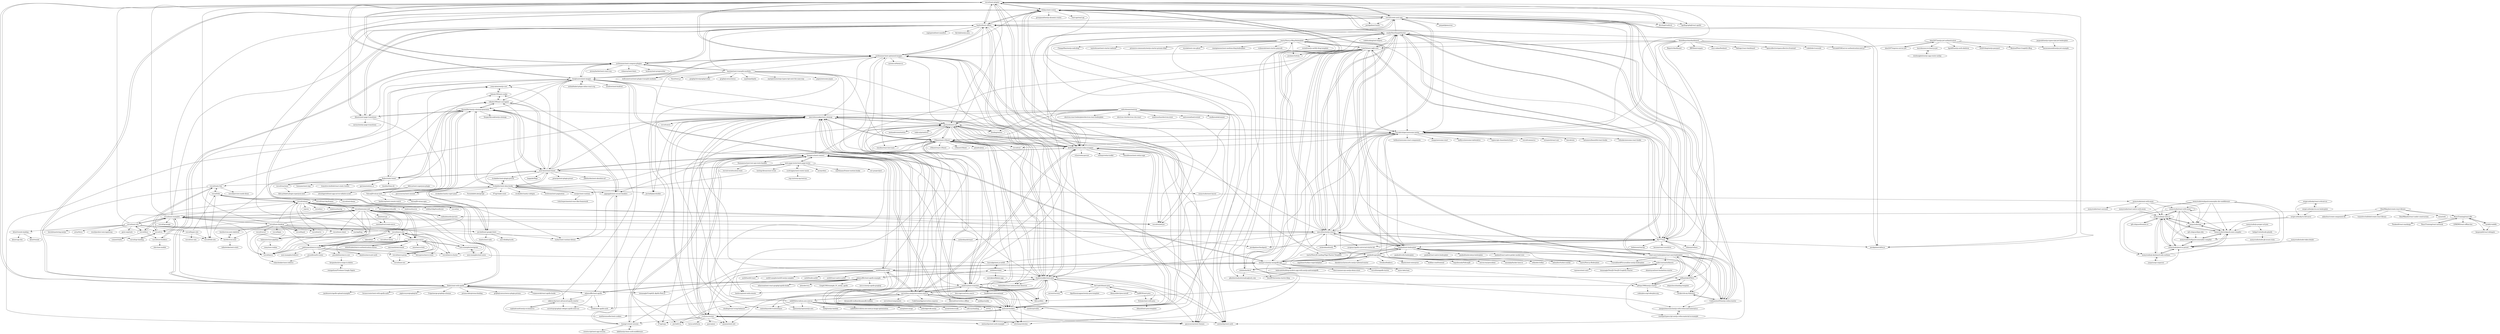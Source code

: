 digraph G {
"vercel/next-plugins" -> "fridays/next-routes"
"vercel/next-plugins" -> "vercel/create-next-app"
"vercel/next-plugins" -> "vercel/styled-jsx" ["e"=1]
"vercel/next-plugins" -> "hanford/next-offline"
"vercel/next-plugins" -> "cyrilwanner/next-compose-plugins"
"vercel/next-plugins" -> "twopluszero/next-images"
"vercel/next-plugins" -> "cyrilwanner/next-optimized-images"
"vercel/next-plugins" -> "garmeeh/next-seo"
"vercel/next-plugins" -> "iaincollins/nextjs-starter"
"vercel/next-plugins" -> "developit/unfetch" ["e"=1]
"vercel/next-plugins" -> "kirill-konshin/next-redux-wrapper"
"vercel/next-plugins" -> "lfades/next-with-apollo"
"vercel/next-plugins" -> "unicodeveloper/awesome-nextjs"
"vercel/next-plugins" -> "jaredpalmer/after.js" ["e"=1]
"vercel/next-plugins" -> "apollographql/react-apollo" ["e"=1]
"adamsoffer/next-apollo" -> "lfades/next-with-apollo"
"adamsoffer/next-apollo" -> "adamsoffer/next-apollo-example"
"adamsoffer/next-apollo" -> "ooade/next-apollo-auth"
"adamsoffer/next-apollo" -> "nikitowsky/next-advanced-apollo-starter"
"adamsoffer/next-apollo" -> "correttojs/graphql-codegen-apollo-next-ssr"
"saltyshiomix/nextron" -> "electron-react-boilerplate/electron-react-boilerplate" ["e"=1]
"saltyshiomix/nextron" -> "shadowwalker/next-pwa"
"saltyshiomix/nextron" -> "leo/electron-next"
"saltyshiomix/nextron" -> "i18next/next-i18next"
"saltyshiomix/nextron" -> "electron-vite/electron-vite-react" ["e"=1]
"saltyshiomix/nextron" -> "pacocoursey/next-themes" ["e"=1]
"saltyshiomix/nextron" -> "shuding/nextra" ["e"=1]
"saltyshiomix/nextron" -> "nandorojo/solito" ["e"=1]
"saltyshiomix/nextron" -> "nextauthjs/next-auth" ["e"=1]
"saltyshiomix/nextron" -> "sindresorhus/electron-store" ["e"=1]
"saltyshiomix/nextron" -> "unicodeveloper/awesome-nextjs"
"saltyshiomix/nextron" -> "nativewind/nativewind" ["e"=1]
"saltyshiomix/nextron" -> "garmeeh/next-seo"
"saltyshiomix/nextron" -> "iamvishnusankar/next-sitemap"
"saltyshiomix/nextron" -> "emilkowalski/sonner" ["e"=1]
"i18next/next-i18next" -> "aralroca/next-translate"
"i18next/next-i18next" -> "i18next/react-i18next" ["e"=1]
"i18next/next-i18next" -> "garmeeh/next-seo"
"i18next/next-i18next" -> "amannn/next-intl" ["e"=1]
"i18next/next-i18next" -> "iamvishnusankar/next-sitemap"
"i18next/next-i18next" -> "nextauthjs/next-auth" ["e"=1]
"i18next/next-i18next" -> "shadowwalker/next-pwa"
"i18next/next-i18next" -> "pacocoursey/next-themes" ["e"=1]
"i18next/next-i18next" -> "vercel/swr" ["e"=1]
"i18next/next-i18next" -> "i18next/i18next" ["e"=1]
"i18next/next-i18next" -> "kirill-konshin/next-redux-wrapper"
"i18next/next-i18next" -> "unicodeveloper/awesome-nextjs"
"i18next/next-i18next" -> "timolins/react-hot-toast" ["e"=1]
"i18next/next-i18next" -> "47ng/nuqs" ["e"=1]
"i18next/next-i18next" -> "pmndrs/jotai" ["e"=1]
"vercel/now-examples" -> "vercel/now-builders"
"vercel/now-examples" -> "vercel/awesome-zeit"
"vercel/now-examples" -> "vercel/docs"
"vercel/now-examples" -> "vercel/next-plugins"
"vercel/now-examples" -> "vercel/vrs"
"vercel/now-examples" -> "vercel/micro" ["e"=1]
"vercel/now-examples" -> "vercel/next-site"
"vercel/now-examples" -> "hanford/next-offline"
"vercel/now-examples" -> "vercel/release"
"vercel/now-examples" -> "vercel/og-image" ["e"=1]
"vercel/now-examples" -> "iaincollins/nextjs-starter"
"vercel/now-examples" -> "amio/awesome-micro"
"vercel/now-examples" -> "fridays/next-routes"
"vercel/now-examples" -> "vercel/styled-jsx" ["e"=1]
"vercel/now-examples" -> "vercel/now-desktop"
"shadowwalker/next-pwa" -> "garmeeh/next-seo"
"shadowwalker/next-pwa" -> "hanford/next-offline"
"shadowwalker/next-pwa" -> "iamvishnusankar/next-sitemap"
"shadowwalker/next-pwa" -> "i18next/next-i18next"
"shadowwalker/next-pwa" -> "DuCanhGH/next-pwa"
"shadowwalker/next-pwa" -> "pacocoursey/next-themes" ["e"=1]
"shadowwalker/next-pwa" -> "maticzav/nookies"
"shadowwalker/next-pwa" -> "serwist/serwist" ["e"=1]
"shadowwalker/next-pwa" -> "aralroca/next-translate"
"shadowwalker/next-pwa" -> "nextauthjs/next-auth" ["e"=1]
"shadowwalker/next-pwa" -> "serverless-nextjs/serverless-next.js"
"shadowwalker/next-pwa" -> "thebuilder/react-intersection-observer" ["e"=1]
"shadowwalker/next-pwa" -> "contentlayerdev/contentlayer" ["e"=1]
"shadowwalker/next-pwa" -> "blitz-js/blitz" ["e"=1]
"shadowwalker/next-pwa" -> "joe-bell/cva" ["e"=1]
"garmeeh/next-seo" -> "iamvishnusankar/next-sitemap"
"garmeeh/next-seo" -> "pacocoursey/next-themes" ["e"=1]
"garmeeh/next-seo" -> "i18next/next-i18next"
"garmeeh/next-seo" -> "unicodeveloper/awesome-nextjs"
"garmeeh/next-seo" -> "shadowwalker/next-pwa"
"garmeeh/next-seo" -> "nextauthjs/next-auth" ["e"=1]
"garmeeh/next-seo" -> "shuding/nextra" ["e"=1]
"garmeeh/next-seo" -> "maticzav/nookies"
"garmeeh/next-seo" -> "stitchesjs/stitches" ["e"=1]
"garmeeh/next-seo" -> "vercel/swr" ["e"=1]
"garmeeh/next-seo" -> "timolins/react-hot-toast" ["e"=1]
"garmeeh/next-seo" -> "blitz-js/blitz" ["e"=1]
"garmeeh/next-seo" -> "motiondivision/motion" ["e"=1]
"garmeeh/next-seo" -> "radix-ui/primitives" ["e"=1]
"garmeeh/next-seo" -> "thebuilder/react-intersection-observer" ["e"=1]
"serverless-nextjs/serverless-next.js" -> "milliHQ/terraform-aws-next-js"
"serverless-nextjs/serverless-next.js" -> "opennextjs/opennextjs-aws" ["e"=1]
"serverless-nextjs/serverless-next.js" -> "garmeeh/next-seo"
"serverless-nextjs/serverless-next.js" -> "blitz-js/blitz" ["e"=1]
"serverless-nextjs/serverless-next.js" -> "serverless/components" ["e"=1]
"serverless-nextjs/serverless-next.js" -> "iamvishnusankar/next-sitemap"
"serverless-nextjs/serverless-next.js" -> "CodeGenieApp/serverless-express" ["e"=1]
"serverless-nextjs/serverless-next.js" -> "dherault/serverless-offline" ["e"=1]
"serverless-nextjs/serverless-next.js" -> "shadowwalker/next-pwa"
"serverless-nextjs/serverless-next.js" -> "i18next/next-i18next"
"serverless-nextjs/serverless-next.js" -> "kirill-konshin/next-redux-wrapper"
"serverless-nextjs/serverless-next.js" -> "aralroca/next-translate"
"serverless-nextjs/serverless-next.js" -> "auth0/nextjs-auth0"
"serverless-nextjs/serverless-next.js" -> "middyjs/middy" ["e"=1]
"serverless-nextjs/serverless-next.js" -> "dynamodb-toolbox/dynamodb-toolbox" ["e"=1]
"IlusionDev/nextjs-sitemap-generator" -> "joe-bell/next-google-fonts"
"IlusionDev/nextjs-sitemap-generator" -> "tusbar/next-runtime-dotenv"
"IlusionDev/nextjs-sitemap-generator" -> "tokuda109/next-useragent"
"IlusionDev/nextjs-sitemap-generator" -> "jagaapple/next-secure-headers"
"IlusionDev/nextjs-sitemap-generator" -> "next-boost/next-boost"
"IlusionDev/nextjs-sitemap-generator" -> "pacocoursey/next-unused"
"IlusionDev/nextjs-sitemap-generator" -> "iamvishnusankar/next-sitemap"
"IlusionDev/nextjs-sitemap-generator" -> "lfades/static-tweet"
"IlusionDev/nextjs-sitemap-generator" -> "blitz-js/babel-plugin-superjson-next"
"IlusionDev/nextjs-sitemap-generator" -> "SergeyMyssak/nextjs-sitemap"
"IlusionDev/nextjs-sitemap-generator" -> "illinois/next-page-transitions"
"IlusionDev/nextjs-sitemap-generator" -> "ricokahler/next-data-hooks"
"maticzav/nookies" -> "garmeeh/next-seo"
"maticzav/nookies" -> "shadowwalker/next-pwa"
"maticzav/nookies" -> "iamvishnusankar/next-sitemap"
"maticzav/nookies" -> "kirill-konshin/next-redux-wrapper"
"maticzav/nookies" -> "i18next/next-i18next"
"maticzav/nookies" -> "hoangvvo/next-connect"
"maticzav/nookies" -> "aralroca/next-translate"
"maticzav/nookies" -> "vvo/iron-session"
"maticzav/nookies" -> "stitchesjs/stitches" ["e"=1]
"maticzav/nookies" -> "matthewmueller/next-cookies"
"maticzav/nookies" -> "fridays/next-routes"
"maticzav/nookies" -> "cyrilwanner/next-optimized-images"
"maticzav/nookies" -> "serverless-nextjs/serverless-next.js"
"maticzav/nookies" -> "twopluszero/next-images"
"maticzav/nookies" -> "pacocoursey/next-themes" ["e"=1]
"twopluszero/next-images" -> "cyrilwanner/next-optimized-images"
"twopluszero/next-images" -> "cyrilwanner/next-compose-plugins"
"twopluszero/next-images" -> "vercel/next-plugins"
"twopluszero/next-images" -> "next-boost/next-boost"
"twopluszero/next-images" -> "airbnb/babel-plugin-inline-react-svg"
"twopluszero/next-images" -> "maticzav/nookies"
"twopluszero/next-images" -> "nexdrew/next-build-id"
"twopluszero/next-images" -> "lfades/static-tweet"
"twopluszero/next-images" -> "garmeeh/next-seo"
"twopluszero/next-images" -> "IlusionDev/nextjs-sitemap-generator"
"twopluszero/next-images" -> "tokuda109/next-useragent"
"twopluszero/next-images" -> "iamvishnusankar/next-sitemap"
"twopluszero/next-images" -> "yonycalsin/nextjs-cors"
"twopluszero/next-images" -> "adamsoffer/next-apollo"
"twopluszero/next-images" -> "lfades/next-with-apollo"
"DimiMikadze/create-react-library" -> "transitive-bullshit/create-react-library" ["e"=1]
"DimiMikadze/create-react-library" -> "DimiMikadze/react-under-construction"
"DimiMikadze/create-react-library" -> "insin/nwb" ["e"=1]
"DimiMikadze/create-react-library" -> "ReactTraining/react-idle"
"DimiMikadze/create-react-library" -> "aakashns/create-component-lib"
"DimiMikadze/create-react-library" -> "vadimdemedes/pronto"
"hanford/next-offline" -> "shadowwalker/next-pwa"
"hanford/next-offline" -> "fridays/next-routes"
"hanford/next-offline" -> "vercel/next-plugins"
"hanford/next-offline" -> "ooade/NextSimpleStarter"
"hanford/next-offline" -> "ragingwind/next-manifest"
"hanford/next-offline" -> "cyrilwanner/next-optimized-images"
"hanford/next-offline" -> "cyrilwanner/next-compose-plugins"
"hanford/next-offline" -> "illinois/next-page-transitions"
"hanford/next-offline" -> "vercel/create-next-app"
"hanford/next-offline" -> "lfades/next-with-apollo"
"hanford/next-offline" -> "Aerolab/nextjs-pwa"
"hanford/next-offline" -> "garmeeh/next-seo"
"hanford/next-offline" -> "kirill-konshin/next-redux-wrapper"
"hanford/next-offline" -> "maticzav/nookies"
"hanford/next-offline" -> "jaredpalmer/after.js" ["e"=1]
"react-next-boilerplate/react-next-boilerplate" -> "pankod/next-boilerplate"
"react-next-boilerplate/react-next-boilerplate" -> "joaopaulomoraes/nextjs-with-redux-and-material-ui"
"react-next-boilerplate/react-next-boilerplate" -> "CodementorIO/nextjs-redux-starter"
"react-next-boilerplate/react-next-boilerplate" -> "CrystallizeAPI/crystallize-nextjs-boilerplate" ["e"=1]
"react-next-boilerplate/react-next-boilerplate" -> "kvokov/oh-my-fullstack"
"react-next-boilerplate/react-next-boilerplate" -> "ooade/NextSimpleStarter"
"react-next-boilerplate/react-next-boilerplate" -> "UnlyEd/next-right-now"
"react-next-boilerplate/react-next-boilerplate" -> "treetips/typescript-nextjs-redux-material-ui-example"
"react-next-boilerplate/react-next-boilerplate" -> "pbteja1998/nextjs-starter"
"react-next-boilerplate/react-next-boilerplate" -> "tudorconstantin/knests"
"cyrilwanner/next-optimized-images" -> "cyrilwanner/next-compose-plugins"
"cyrilwanner/next-optimized-images" -> "twopluszero/next-images"
"cyrilwanner/next-optimized-images" -> "garmeeh/next-seo"
"cyrilwanner/next-optimized-images" -> "vercel/next-plugins"
"cyrilwanner/next-optimized-images" -> "hanford/next-offline"
"cyrilwanner/next-optimized-images" -> "joe-bell/plaiceholder" ["e"=1]
"cyrilwanner/next-optimized-images" -> "i18next/next-i18next"
"cyrilwanner/next-optimized-images" -> "thebuilder/react-intersection-observer" ["e"=1]
"cyrilwanner/next-optimized-images" -> "kirill-konshin/next-redux-wrapper"
"cyrilwanner/next-optimized-images" -> "iamvishnusankar/next-sitemap"
"cyrilwanner/next-optimized-images" -> "fridays/next-routes"
"cyrilwanner/next-optimized-images" -> "serverless-nextjs/serverless-next.js"
"cyrilwanner/next-optimized-images" -> "maticzav/nookies"
"cyrilwanner/next-optimized-images" -> "system-ui/theme-ui" ["e"=1]
"cyrilwanner/next-optimized-images" -> "shadowwalker/next-pwa"
"pankod/next-boilerplate" -> "pankod/superplate"
"pankod/next-boilerplate" -> "UnlyEd/next-right-now"
"pankod/next-boilerplate" -> "react-next-boilerplate/react-next-boilerplate"
"pankod/next-boilerplate" -> "Sly777/ran"
"pankod/next-boilerplate" -> "ooade/NextSimpleStarter"
"pankod/next-boilerplate" -> "unicodeveloper/awesome-nextjs"
"pankod/next-boilerplate" -> "CodementorIO/nextjs-redux-starter"
"pankod/next-boilerplate" -> "iaincollins/nextjs-starter"
"pankod/next-boilerplate" -> "hoangvvo/nextjs-mongodb-app"
"pankod/next-boilerplate" -> "pankod/svelte-boilerplate" ["e"=1]
"pankod/next-boilerplate" -> "pankod/react-native-boilerplate" ["e"=1]
"pankod/next-boilerplate" -> "pankod/moleculerjs-boilerplate" ["e"=1]
"pankod/next-boilerplate" -> "pankod/react-native-picker-modal-view" ["e"=1]
"pankod/next-boilerplate" -> "CrystallizeAPI/crystallize-nextjs-boilerplate" ["e"=1]
"pankod/next-boilerplate" -> "ixartz/Next-JS-Landing-Page-Starter-Template" ["e"=1]
"CodementorIO/nextjs-redux-starter" -> "kvokov/oh-my-fullstack"
"CodementorIO/nextjs-redux-starter" -> "ooade/NextSimpleStarter"
"CodementorIO/nextjs-redux-starter" -> "react-next-boilerplate/react-next-boilerplate"
"CodementorIO/nextjs-redux-starter" -> "joaopaulomoraes/nextjs-with-redux-and-material-ui"
"CodementorIO/nextjs-redux-starter" -> "pankod/next-boilerplate"
"CodementorIO/nextjs-redux-starter" -> "Sly777/ran"
"CodementorIO/nextjs-redux-starter" -> "iaincollins/nextjs-starter"
"lauriskuznecovs/next-js-jwt" -> "weehongkoh/nextjs-app-router-authjs"
"kvokov/oh-my-fullstack" -> "CodementorIO/nextjs-redux-starter"
"alan2207/nextjs-jwt-authentication" -> "alan2207/express-server-jwt"
"alan2207/nextjs-jwt-authentication" -> "lauriskuznecovs/next-js-jwt"
"alan2207/nextjs-jwt-authentication" -> "bgold0/nextjs-auth-skeleton"
"alan2207/nextjs-jwt-authentication" -> "estrada9166/server-authentication-next.js"
"alan2207/nextjs-jwt-authentication" -> "jasonraimondi/nextjs-jwt-example"
"alan2207/nextjs-jwt-authentication" -> "auth0-blog/nextjs-passport"
"alan2207/nextjs-jwt-authentication" -> "Alexloof/Next-GraphQL-Blog"
"vercel/title" -> "vercel/title-site"
"vercel/title" -> "vercel/static-fun"
"vercel/title" -> "vercel/zsh-theme"
"vercel/title" -> "vercel/release"
"vercel/title" -> "vercel/react-keyframes"
"vercel/now-builders" -> "vercel/now-examples"
"vercel/now-builders" -> "rdev/now-mobile"
"williamluke4/Nitro" -> "ooade/NextSimpleStarter"
"williamluke4/Nitro" -> "alepacheco/landing-template"
"williamluke4/Nitro" -> "kvokov/oh-my-fullstack"
"williamluke4/Nitro" -> "pbteja1998/nextjs-starter"
"martpie/next-transpile-modules" -> "cyrilwanner/next-compose-plugins"
"martpie/next-transpile-modules" -> "wellcometrust/next-plugin-transpile-modules"
"martpie/next-transpile-modules" -> "martpie/monorepo-typescript-next-the-sane-way"
"martpie/next-transpile-modules" -> "maticzav/nookies"
"martpie/next-transpile-modules" -> "i18next/next-i18next"
"martpie/next-transpile-modules" -> "hanford/next-offline"
"martpie/next-transpile-modules" -> "pnpm/awesome-pnpm" ["e"=1]
"martpie/next-transpile-modules" -> "kirill-konshin/next-redux-wrapper"
"martpie/next-transpile-modules" -> "Vincit/tarn.js" ["e"=1]
"martpie/next-transpile-modules" -> "graphql-hive/graphql-eslint" ["e"=1]
"martpie/next-transpile-modules" -> "twopluszero/next-images"
"martpie/next-transpile-modules" -> "graphql-nexus/nexus" ["e"=1]
"martpie/next-transpile-modules" -> "cyrilwanner/next-optimized-images"
"martpie/next-transpile-modules" -> "hoangvvo/next-connect"
"martpie/next-transpile-modules" -> "aspida/pathpida" ["e"=1]
"illinois/next-page-transitions" -> "xavxyz/nextjs-page-transitions" ["e"=1]
"illinois/next-page-transitions" -> "fridays/next-routes"
"illinois/next-page-transitions" -> "hanford/next-offline"
"illinois/next-page-transitions" -> "tusbar/next-runtime-dotenv"
"illinois/next-page-transitions" -> "IlusionDev/nextjs-sitemap-generator"
"vercel/next-site" -> "vercel/docs"
"vercel/next-site" -> "vercel/next-plugins"
"vercel/next-site" -> "joe-bell/next-google-fonts"
"vercel/next-site" -> "leerob/mastering-nextjs" ["e"=1]
"vercel/next-site" -> "vercel/vrs"
"vercel/next-site" -> "iaincollins/nextjs-starter"
"vercel/next-site" -> "vercel/now-examples"
"vercel/next-site" -> "artsy/force" ["e"=1]
"vercel/next-site" -> "wso2/product-microgateway" ["e"=1]
"vercel/next-site" -> "vercel/hyper-site"
"vercel/next-site" -> "kitze/twizzle-landing"
"vercel/next-site" -> "rauchg/blog" ["e"=1]
"vercel/next-site" -> "nickredmark/staart" ["e"=1]
"vercel/next-site" -> "geist-org/style" ["e"=1]
"vercel/next-site" -> "vercel/release"
"vercel/vrs" -> "vercel/static-fun"
"vercel/vrs" -> "vercel/spr-landing"
"vercel/vrs" -> "vercel/title-site"
"tokuda109/next-useragent" -> "tokuda109/next-cookie"
"tokuda109/next-useragent" -> "next-boost/next-boost"
"tokuda109/next-useragent" -> "IlusionDev/nextjs-sitemap-generator"
"hoangvvo/next-session" -> "hoangvvo/next-connect"
"hoangvvo/next-session" -> "sweetscript/next-app-session"
"hoangvvo/next-session" -> "yonycalsin/nextjs-cors"
"hoangvvo/next-session" -> "labd/nextjs-basic-auth-middleware"
"hoangvvo/next-session" -> "jagaapple/next-secure-headers"
"cyrilwanner/next-compose-plugins" -> "cyrilwanner/next-optimized-images"
"cyrilwanner/next-compose-plugins" -> "twopluszero/next-images"
"cyrilwanner/next-compose-plugins" -> "vercel/next-plugins"
"cyrilwanner/next-compose-plugins" -> "martpie/next-transpile-modules"
"cyrilwanner/next-compose-plugins" -> "hanford/next-offline"
"cyrilwanner/next-compose-plugins" -> "lfades/next-with-apollo"
"cyrilwanner/next-compose-plugins" -> "wellcometrust/next-plugin-transpile-modules"
"cyrilwanner/next-compose-plugins" -> "illinois/next-page-transitions"
"cyrilwanner/next-compose-plugins" -> "rohanray/next-fonts"
"cyrilwanner/next-compose-plugins" -> "lucleray/next-progressbar"
"cyrilwanner/next-compose-plugins" -> "jeremybarbet/next-react-svg"
"ReactTraining/react-idle" -> "ReactTraining/react-network"
"ReactTraining/react-idle" -> "LINKIWI/react-offline-hoc"
"ReactTraining/react-idle" -> "zackify/validify"
"ReactTraining/react-idle" -> "kasperpihl/react-delegate"
"ReactTraining/react-idle" -> "Thinkmill/react-markings" ["e"=1]
"tokuda109/next-cookie" -> "yonycalsin/nextjs-cors"
"tokuda109/next-cookie" -> "tokuda109/next-useragent"
"vercel/spr-landing" -> "vercel/vrs"
"kitze/twizzle-landing" -> "kitze/twizzle"
"kitze/twizzle-landing" -> "kitze/copy-lite"
"moxystudio/react-with-moxy" -> "moxystudio/js-class-is"
"moxystudio/react-with-moxy" -> "moxystudio/ugo"
"moxystudio/react-with-moxy" -> "moxystudio/postcss-preset"
"moxystudio/react-with-moxy" -> "moxystudio/react-with-moxy"
"moxystudio/react-with-moxy" -> "moxystudio/webpack-sane-compiler"
"moxystudio/react-with-moxy" -> "moxystudio/webpack-isomorphic-compiler"
"moxystudio/react-with-moxy" -> "moxystudio/js-keyboard-only-outlines"
"moxystudio/js-proper-url-join" -> "moxystudio/webpack-sane-compiler"
"moxystudio/js-proper-url-join" -> "IndigoUnited/node-planify"
"moxystudio/postcss-preset" -> "moxystudio/webpack-sane-compiler"
"moxystudio/postcss-preset" -> "moxystudio/js-class-is"
"moxystudio/postcss-preset" -> "moxystudio/js-keyboard-only-outlines"
"moxystudio/postcss-preset" -> "moxystudio/ugo"
"moxystudio/postcss-preset" -> "moxystudio/webpack-isomorphic-compiler"
"moxystudio/webpack-sane-compiler" -> "moxystudio/postcss-preset"
"moxystudio/webpack-sane-compiler" -> "moxystudio/ugo"
"moxystudio/webpack-sane-compiler" -> "moxystudio/webpack-isomorphic-compiler"
"moxystudio/webpack-sane-compiler" -> "moxystudio/js-class-is"
"yargs/yargs-unparser" -> "moxystudio/postcss-preset"
"yargs/yargs-unparser" -> "moxystudio/js-keyboard-only-outlines"
"moxystudio/ugo" -> "moxystudio/js-class-is"
"moxystudio/ugo" -> "moxystudio/webpack-sane-compiler"
"moxystudio/js-class-is" -> "moxystudio/ugo"
"moxystudio/js-class-is" -> "moxystudio/postcss-preset"
"moxystudio/js-class-is" -> "moxystudio/react-with-moxy"
"moxystudio/js-class-is" -> "moxystudio/webpack-sane-compiler"
"moxystudio/js-class-is" -> "moxystudio/webpack-isomorphic-compiler"
"moxystudio/js-class-is" -> "moxystudio/js-keyboard-only-outlines"
"moxystudio/js-class-is" -> "ipfs-shipyard/nomios.io"
"moxystudio/js-keyboard-only-outlines" -> "moxystudio/postcss-preset"
"moxystudio/js-keyboard-only-outlines" -> "moxystudio/webpack-sane-compiler"
"moxystudio/js-keyboard-only-outlines" -> "moxystudio/js-class-is"
"moxystudio/js-keyboard-only-outlines" -> "yargs/yargs-unparser"
"ipfs-shipyard/pm-idm" -> "moxystudio/webpack-isomorphic-compiler"
"alan2207/express-server-jwt" -> "alan2207/nextjs-jwt-authentication"
"vercel/micro-proxy" -> "vercel/micro-dev"
"vercel/micro-proxy" -> "vercel/now-env"
"joaopaulomoraes/nextjs-with-redux-and-material-ui" -> "treetips/typescript-nextjs-redux-material-ui-example"
"vercel/hyper-site" -> "vercel/title-site"
"vercel/hyper-site" -> "vercel/title"
"vercel/hyper-site" -> "vercel/swr-site"
"nikitowsky/next-advanced-apollo-starter" -> "sophiabrandt/nextjs-ecommerce"
"nikitowsky/next-advanced-apollo-starter" -> "ooade/next-apollo-auth"
"nikitowsky/next-advanced-apollo-starter" -> "correttojs/graphql-codegen-apollo-next-ssr"
"treetips/typescript-nextjs-redux-material-ui-example" -> "joaopaulomoraes/nextjs-with-redux-and-material-ui"
"lfades/next-with-apollo" -> "adamsoffer/next-apollo"
"lfades/next-with-apollo" -> "adamsoffer/next-apollo-example"
"lfades/next-with-apollo" -> "tomanagle/GraphQL-Apollo-Next.js"
"lfades/next-with-apollo" -> "brunocrosier/next-with-apollo-auth"
"lfades/next-with-apollo" -> "piglovesyou/graphql-let" ["e"=1]
"lfades/next-with-apollo" -> "vercel/next-plugins"
"lfades/next-with-apollo" -> "cyrilwanner/next-compose-plugins"
"lfades/next-with-apollo" -> "hanford/next-offline"
"lfades/next-with-apollo" -> "Urigo/merge-graphql-schemas" ["e"=1]
"lfades/next-with-apollo" -> "fridays/next-routes"
"lfades/next-with-apollo" -> "prisma-labs/prisma-binding" ["e"=1]
"lfades/next-with-apollo" -> "nikitowsky/next-advanced-apollo-starter"
"lfades/next-with-apollo" -> "graphql-nexus/nexus-plugin-prisma" ["e"=1]
"lfades/next-with-apollo" -> "trojanowski/react-apollo-hooks" ["e"=1]
"lfades/next-with-apollo" -> "jaydenseric/apollo-upload-examples" ["e"=1]
"jaygould/nextjs-typescript-jwt-boilerplate" -> "jasonraimondi/nextjs-jwt-example"
"ReactTraining/react-network" -> "ReactTraining/react-idle"
"ipfs-shipyard/nomios.io" -> "moxystudio/js-class-is"
"sergei-zelinsky/react-critical-css" -> "sergei-zelinsky/scroll-saver"
"sergei-zelinsky/react-critical-css" -> "sergei-zelinsky/cra-ssr-boilerplate"
"sergei-zelinsky/scroll-saver" -> "moxystudio/webpack-sane-compiler"
"sergei-zelinsky/scroll-saver" -> "moxystudio/ugo"
"milliHQ/terraform-aws-next-js" -> "serverless-nextjs/serverless-next.js"
"milliHQ/terraform-aws-next-js" -> "opennextjs/opennextjs-aws" ["e"=1]
"milliHQ/terraform-aws-next-js" -> "milliHQ/terraform-aws-next-js-image-optimization"
"milliHQ/terraform-aws-next-js" -> "ynnoj/next-stripe" ["e"=1]
"milliHQ/terraform-aws-next-js" -> "jetbridge/cdk-nextjs" ["e"=1]
"milliHQ/terraform-aws-next-js" -> "tywalch/electrodb" ["e"=1]
"milliHQ/terraform-aws-next-js" -> "sofn-xyz/mailing" ["e"=1]
"milliHQ/terraform-aws-next-js" -> "contentlayerdev/contentlayer" ["e"=1]
"milliHQ/terraform-aws-next-js" -> "sst/ion" ["e"=1]
"milliHQ/terraform-aws-next-js" -> "UnlyEd/next-right-now"
"milliHQ/terraform-aws-next-js" -> "nandorojo/solito" ["e"=1]
"milliHQ/terraform-aws-next-js" -> "shuding/react-wrap-balancer" ["e"=1]
"milliHQ/terraform-aws-next-js" -> "hoangvvo/next-connect"
"milliHQ/terraform-aws-next-js" -> "sladg/nextjs-lambda" ["e"=1]
"milliHQ/terraform-aws-next-js" -> "maticzav/nookies"
"hoangvvo/nextjs-mongodb-app" -> "hoangvvo/next-connect"
"hoangvvo/nextjs-mongodb-app" -> "UnlyEd/next-right-now"
"hoangvvo/nextjs-mongodb-app" -> "pankod/next-boilerplate"
"hoangvvo/nextjs-mongodb-app" -> "unicodeveloper/awesome-nextjs"
"hoangvvo/nextjs-mongodb-app" -> "pankod/superplate"
"hoangvvo/nextjs-mongodb-app" -> "nextauthjs/next-auth-example" ["e"=1]
"hoangvvo/nextjs-mongodb-app" -> "hoangvvo/next-session"
"hoangvvo/nextjs-mongodb-app" -> "vvo/iron-session"
"hoangvvo/nextjs-mongodb-app" -> "Sly777/ran"
"hoangvvo/nextjs-mongodb-app" -> "auth0/nextjs-auth0"
"hoangvvo/nextjs-mongodb-app" -> "iaincollins/nextjs-starter"
"hoangvvo/nextjs-mongodb-app" -> "kukicado/building-modern-app-with-nextjs-and-mongodb"
"hoangvvo/nextjs-mongodb-app" -> "chec/commercejs-nextjs-demo-store" ["e"=1]
"hoangvvo/nextjs-mongodb-app" -> "vercel/mongodb-starter" ["e"=1]
"hoangvvo/nextjs-mongodb-app" -> "async-labs/saas" ["e"=1]
"aralroca/next-translate" -> "i18next/next-i18next"
"aralroca/next-translate" -> "amannn/next-intl" ["e"=1]
"aralroca/next-translate" -> "garmeeh/next-seo"
"aralroca/next-translate" -> "iamvishnusankar/next-sitemap"
"aralroca/next-translate" -> "shadowwalker/next-pwa"
"aralroca/next-translate" -> "QuiiBz/next-international" ["e"=1]
"aralroca/next-translate" -> "maticzav/nookies"
"aralroca/next-translate" -> "pacocoursey/next-themes" ["e"=1]
"aralroca/next-translate" -> "serverless-nextjs/serverless-next.js"
"aralroca/next-translate" -> "stitchesjs/stitches" ["e"=1]
"aralroca/next-translate" -> "kirill-konshin/next-redux-wrapper"
"aralroca/next-translate" -> "cyrilwanner/next-optimized-images"
"aralroca/next-translate" -> "blitz-js/blitz" ["e"=1]
"aralroca/next-translate" -> "ben-rogerson/twin.macro" ["e"=1]
"aralroca/next-translate" -> "hashicorp/next-mdx-remote" ["e"=1]
"lfades/static-tweet" -> "vercel/reactions"
"lfades/static-tweet" -> "transitive-bullshit/react-static-tweets" ["e"=1]
"lfades/static-tweet" -> "tokuda109/next-useragent"
"lfades/static-tweet" -> "next-boost/next-boost"
"lfades/static-tweet" -> "IlusionDev/nextjs-sitemap-generator"
"lfades/static-tweet" -> "twopluszero/next-images"
"lfades/static-tweet" -> "gavinmn/nelson.co" ["e"=1]
"lfades/static-tweet" -> "timolins/timo-sh" ["e"=1]
"lfades/static-tweet" -> "rauchg/blog" ["e"=1]
"lfades/static-tweet" -> "vercel/static-fun"
"lfades/static-tweet" -> "humaans/next-img"
"moxystudio/next-with-moxy" -> "moxystudio/react-with-moxy"
"moxystudio/next-with-moxy" -> "moxystudio/js-class-is"
"moxystudio/next-with-moxy" -> "moxystudio/react-native-with-moxy"
"moxystudio/next-with-moxy" -> "moxystudio/react-carousel"
"moxystudio/next-with-moxy" -> "moxystudio/ugo"
"vvo/iron-session" -> "hoangvvo/next-connect"
"vvo/iron-session" -> "panva/jose" ["e"=1]
"vvo/iron-session" -> "nextauthjs/next-auth-example" ["e"=1]
"vvo/iron-session" -> "joe-bell/cva" ["e"=1]
"vvo/iron-session" -> "lucia-auth/lucia" ["e"=1]
"vvo/iron-session" -> "pacocoursey/next-themes" ["e"=1]
"vvo/iron-session" -> "nextauthjs/next-auth" ["e"=1]
"vvo/iron-session" -> "hoangvvo/next-session"
"vvo/iron-session" -> "47ng/nuqs" ["e"=1]
"vvo/iron-session" -> "garmeeh/next-seo"
"vvo/iron-session" -> "i18next/next-i18next"
"vvo/iron-session" -> "iamvishnusankar/next-sitemap"
"vvo/iron-session" -> "maticzav/nookies"
"vvo/iron-session" -> "amannn/next-intl" ["e"=1]
"vvo/iron-session" -> "stitchesjs/stitches" ["e"=1]
"iamvishnusankar/next-sitemap" -> "garmeeh/next-seo"
"iamvishnusankar/next-sitemap" -> "pacocoursey/next-themes" ["e"=1]
"iamvishnusankar/next-sitemap" -> "i18next/next-i18next"
"iamvishnusankar/next-sitemap" -> "shadowwalker/next-pwa"
"iamvishnusankar/next-sitemap" -> "aralroca/next-translate"
"iamvishnusankar/next-sitemap" -> "hashicorp/next-mdx-remote" ["e"=1]
"iamvishnusankar/next-sitemap" -> "amannn/next-intl" ["e"=1]
"iamvishnusankar/next-sitemap" -> "contentlayerdev/contentlayer" ["e"=1]
"iamvishnusankar/next-sitemap" -> "maticzav/nookies"
"iamvishnusankar/next-sitemap" -> "joe-bell/plaiceholder" ["e"=1]
"iamvishnusankar/next-sitemap" -> "shuding/nextra" ["e"=1]
"iamvishnusankar/next-sitemap" -> "shuding/react-wrap-balancer" ["e"=1]
"iamvishnusankar/next-sitemap" -> "vercel/satori" ["e"=1]
"iamvishnusankar/next-sitemap" -> "47ng/nuqs" ["e"=1]
"iamvishnusankar/next-sitemap" -> "joe-bell/cva" ["e"=1]
"labd/nextjs-basic-auth-middleware" -> "hoangvvo/next-session"
"auth0/nextjs-auth0" -> "auth0/auth0-react" ["e"=1]
"auth0/nextjs-auth0" -> "serverless-nextjs/serverless-next.js"
"auth0/nextjs-auth0" -> "nextauthjs/next-auth-example" ["e"=1]
"auth0/nextjs-auth0" -> "iamvishnusankar/next-sitemap"
"auth0/nextjs-auth0" -> "hashicorp/next-mdx-remote" ["e"=1]
"auth0/nextjs-auth0" -> "garmeeh/next-seo"
"auth0/nextjs-auth0" -> "nextauthjs/next-auth" ["e"=1]
"auth0/nextjs-auth0" -> "auth0-samples/auth0-nextjs-samples"
"auth0/nextjs-auth0" -> "vvo/iron-session"
"auth0/nextjs-auth0" -> "hoangvvo/next-connect"
"auth0/nextjs-auth0" -> "maticzav/nookies"
"auth0/nextjs-auth0" -> "shadowwalker/next-pwa"
"auth0/nextjs-auth0" -> "hoangvvo/nextjs-mongodb-app"
"auth0/nextjs-auth0" -> "auth0/node-auth0" ["e"=1]
"auth0/nextjs-auth0" -> "auth0/react-native-auth0" ["e"=1]
"colinhacks/devii" -> "tudorconstantin/knests"
"colinhacks/devii" -> "UnlyEd/next-right-now"
"colinhacks/devii" -> "JoseRFelix/nextjs-starter-blog" ["e"=1]
"colinhacks/devii" -> "williamluke4/Nitro"
"colinhacks/devii" -> "ghoshnirmalya/nirmalyaghosh.com" ["e"=1]
"colinhacks/devii" -> "ixartz/Next-js-Blog-Boilerplate"
"tudorconstantin/knests" -> "ahmetuysal/nest-hackathon-starter" ["e"=1]
"tudorconstantin/knests" -> "csprance/next-smrt"
"tudorconstantin/knests" -> "tomanagle/NextJS-NestJS-GraphQL-Starter" ["e"=1]
"tudorconstantin/knests" -> "colinhacks/devii"
"next-page-tester/next-page-tester" -> "scottrippey/next-router-mock"
"next-page-tester/next-page-tester" -> "hoangvvo/next-connect"
"next-page-tester/next-page-tester" -> "smeijer/next-runtime"
"next-page-tester/next-page-tester" -> "next-boost/next-boost"
"next-page-tester/next-page-tester" -> "mswjs/data" ["e"=1]
"next-page-tester/next-page-tester" -> "matthiaaas/framer-motion-hooks"
"next-page-tester/next-page-tester" -> "swc-project/jest" ["e"=1]
"next-page-tester/next-page-tester" -> "testing-library/user-event" ["e"=1]
"ixartz/Next-js-Blog-Boilerplate" -> "wutali/nextjs-netlify-blog-template" ["e"=1]
"ixartz/Next-js-Blog-Boilerplate" -> "JoseRFelix/nextjs-starter-blog" ["e"=1]
"ixartz/Next-js-Blog-Boilerplate" -> "ooade/NextSimpleStarter"
"ixartz/Next-js-Blog-Boilerplate" -> "ixartz/Next-JS-Landing-Page-Starter-Template" ["e"=1]
"ixartz/Next-js-Blog-Boilerplate" -> "pbteja1998/nextjs-starter"
"ixartz/Next-js-Blog-Boilerplate" -> "ChangoMan/nextjs-mdx-blog" ["e"=1]
"ixartz/Next-js-Blog-Boilerplate" -> "taylorbryant/next-starter-tailwind" ["e"=1]
"ixartz/Next-js-Blog-Boilerplate" -> "prismicio-community/nextjs-starter-prismic-blog" ["e"=1]
"ixartz/Next-js-Blog-Boilerplate" -> "ghoshnirmalya/nirmalyaghosh.com" ["e"=1]
"ixartz/Next-js-Blog-Boilerplate" -> "styxlab/next-cms-ghost" ["e"=1]
"ixartz/Next-js-Blog-Boilerplate" -> "maxigimenez/next-medium-blog-boilerplate" ["e"=1]
"ixartz/Next-js-Blog-Boilerplate" -> "UnlyEd/next-right-now"
"ixartz/Next-js-Blog-Boilerplate" -> "vickonrails/next-starter-peacock"
"ixartz/Next-js-Blog-Boilerplate" -> "poulainv/tottem" ["e"=1]
"ixartz/Next-js-Blog-Boilerplate" -> "williamluke4/Nitro"
"pacocoursey/next-unused" -> "IlusionDev/nextjs-sitemap-generator"
"pbteja1998/nextjs-starter" -> "kvokov/oh-my-fullstack"
"pbteja1998/nextjs-starter" -> "williamluke4/Nitro"
"pbteja1998/nextjs-starter" -> "coderplex-org/coderplex-org"
"pbteja1998/nextjs-starter" -> "react-next-boilerplate/react-next-boilerplate"
"next-boost/next-boost" -> "ricokahler/next-data-hooks"
"next-boost/next-boost" -> "tokuda109/next-useragent"
"next-boost/next-boost" -> "IlusionDev/nextjs-sitemap-generator"
"next-boost/next-boost" -> "hoangvvo/next-connect"
"next-boost/next-boost" -> "ricokahler/next-plugin-preval"
"next-boost/next-boost" -> "lfades/static-tweet"
"next-boost/next-boost" -> "twopluszero/next-images"
"next-boost/next-boost" -> "yonycalsin/nextjs-cors"
"next-boost/next-boost" -> "joe-bell/next-google-fonts"
"next-boost/next-boost" -> "jakeburden/next-absolute-url" ["e"=1]
"next-boost/next-boost" -> "jagaapple/next-secure-headers"
"next-boost/next-boost" -> "next-page-tester/next-page-tester"
"next-boost/next-boost" -> "happykit/flags" ["e"=1]
"next-boost/next-boost" -> "preactjs/next-plugin-preact" ["e"=1]
"next-boost/next-boost" -> "iamvishnusankar/next-sitemap"
"ricokahler/next-data-hooks" -> "ricokahler/next-plugin-preval"
"ricokahler/next-data-hooks" -> "next-boost/next-boost"
"ricokahler/next-data-hooks" -> "etchteam/next-pagination"
"ricokahler/next-data-hooks" -> "ricokahler/sanity-codegen" ["e"=1]
"ricokahler/next-data-hooks" -> "smeijer/next-runtime"
"ricokahler/next-data-hooks" -> "VulcanJS/vulcan-next"
"ricokahler/next-data-hooks" -> "moxystudio/next-layout"
"ricokahler/next-data-hooks" -> "ricokahler/sanity-super-pane" ["e"=1]
"ricokahler/next-data-hooks" -> "joe-bell/plaiceholder" ["e"=1]
"ricokahler/next-data-hooks" -> "tokuda109/next-useragent"
"ricokahler/next-data-hooks" -> "pacocoursey/next-unused"
"ricokahler/next-data-hooks" -> "IlusionDev/nextjs-sitemap-generator"
"ricokahler/next-data-hooks" -> "FormidableLabs/groqd" ["e"=1]
"ricokahler/next-data-hooks" -> "jagaapple/next-secure-headers"
"ricokahler/next-data-hooks" -> "47ng/chakra-next" ["e"=1]
"UnlyEd/next-right-now" -> "pankod/next-boilerplate"
"UnlyEd/next-right-now" -> "Sly777/ran"
"UnlyEd/next-right-now" -> "hoangvvo/nextjs-mongodb-app"
"UnlyEd/next-right-now" -> "react-next-boilerplate/react-next-boilerplate"
"UnlyEd/next-right-now" -> "tudorconstantin/knests"
"UnlyEd/next-right-now" -> "iaincollins/nextjs-starter"
"UnlyEd/next-right-now" -> "cyrilwanner/next-optimized-images"
"UnlyEd/next-right-now" -> "colinhacks/devii"
"UnlyEd/next-right-now" -> "pankod/superplate"
"UnlyEd/next-right-now" -> "unicodeveloper/awesome-nextjs"
"UnlyEd/next-right-now" -> "aralroca/next-translate"
"UnlyEd/next-right-now" -> "ooade/NextSimpleStarter"
"UnlyEd/next-right-now" -> "pbteja1998/nextjs-starter"
"UnlyEd/next-right-now" -> "ixartz/Next-js-Blog-Boilerplate"
"UnlyEd/next-right-now" -> "poulainv/tottem" ["e"=1]
"hoangvvo/next-connect" -> "hoangvvo/next-session"
"hoangvvo/next-connect" -> "hoangvvo/nextjs-mongodb-app"
"hoangvvo/next-connect" -> "vvo/iron-session"
"hoangvvo/next-connect" -> "maticzav/nookies"
"hoangvvo/next-connect" -> "next-boost/next-boost"
"hoangvvo/next-connect" -> "next-page-tester/next-page-tester"
"hoangvvo/next-connect" -> "iamvishnusankar/next-sitemap"
"hoangvvo/next-connect" -> "kirill-konshin/next-redux-wrapper"
"hoangvvo/next-connect" -> "jagaapple/next-secure-headers"
"hoangvvo/next-connect" -> "garmeeh/next-seo"
"hoangvvo/next-connect" -> "ricokahler/next-data-hooks"
"hoangvvo/next-connect" -> "Xunnamius/next-test-api-route-handler"
"hoangvvo/next-connect" -> "auth0/nextjs-auth0"
"hoangvvo/next-connect" -> "shadowwalker/next-pwa"
"hoangvvo/next-connect" -> "aralroca/next-translate"
"vercel/static-fun" -> "vercel/vrs"
"vercel/static-fun" -> "vercel/title"
"vercel/static-fun" -> "vercel/preview-mode-demo"
"vercel/static-fun" -> "vercel/spr-landing"
"vercel/static-fun" -> "tokuda109/next-useragent"
"vercel/static-fun" -> "vercel/title-site"
"jagaapple/next-secure-headers" -> "tusbar/next-runtime-dotenv"
"jagaapple/next-secure-headers" -> "IlusionDev/nextjs-sitemap-generator"
"jagaapple/next-secure-headers" -> "hoangvvo/next-session"
"joe-bell/next-google-fonts" -> "IlusionDev/nextjs-sitemap-generator"
"joe-bell/next-google-fonts" -> "microlinkhq/cards" ["e"=1]
"joe-bell/next-google-fonts" -> "tusbar/next-runtime-dotenv"
"joe-bell/next-google-fonts" -> "shadcn/next-mdx" ["e"=1]
"joe-bell/next-google-fonts" -> "tokuda109/next-cookie"
"moxystudio/next-layout" -> "moxystudio/next-with-moxy"
"moxystudio/react-native-with-moxy" -> "moxystudio/js-class-is"
"yonycalsin/nextjs-cors" -> "tokuda109/next-cookie"
"vercel/reactions" -> "lfades/static-tweet"
"vercel/reactions" -> "blitz-js/babel-plugin-superjson-next"
"VulcanJS/vulcan-next" -> "VulcanJS/vulcan-npm"
"VulcanJS/vulcan-next" -> "hashicorp/next-remote-watch"
"VulcanJS/vulcan-next" -> "ricokahler/next-data-hooks"
"VulcanJS/vulcan-next" -> "yonycalsin/nextjs-cors"
"remigathoni/Firebase-Google-Signin" -> "bergenbuch/rn-swipe-to-delete"
"pankod/superplate" -> "pankod/next-boilerplate"
"pankod/superplate" -> "ixartz/Next-js-Boilerplate" ["e"=1]
"pankod/superplate" -> "theodorusclarence/ts-nextjs-tailwind-starter" ["e"=1]
"pankod/superplate" -> "Trendyol/baklava" ["e"=1]
"pankod/superplate" -> "unicodeveloper/awesome-nextjs"
"pankod/superplate" -> "Blazity/next-enterprise" ["e"=1]
"pankod/superplate" -> "kodilan-com/frontend" ["e"=1]
"pankod/superplate" -> "hoangvvo/nextjs-mongodb-app"
"pankod/superplate" -> "hepsiburada/VoltranJS" ["e"=1]
"pankod/superplate" -> "steven-tey/precedent" ["e"=1]
"pankod/superplate" -> "garmeeh/next-seo"
"pankod/superplate" -> "umutphp/hacker-laws-tr" ["e"=1]
"pankod/superplate" -> "refinedev/refine" ["e"=1]
"pankod/superplate" -> "ademilter/turkce-sozluk" ["e"=1]
"pankod/superplate" -> "mgulener/turkiye-regex-kaliplari" ["e"=1]
"ricokahler/next-plugin-preval" -> "ricokahler/next-data-hooks"
"sophiabrandt/nextjs-ecommerce" -> "nikitowsky/next-advanced-apollo-starter"
"scottrippey/next-router-mock" -> "next-page-tester/next-page-tester"
"scottrippey/next-router-mock" -> "reg-viz/storycap-testrun"
"Xunnamius/next-test-api-route-handler" -> "recruit-tech/location-state" ["e"=1]
"bergenbuch/rn-swipe-to-delete" -> "remigathoni/Firebase-Google-Signin"
"smeijer/next-runtime" -> "ricokahler/next-data-hooks"
"smeijer/next-runtime" -> "tvler/experimental-react-like-framework"
"IndigoUnited/node-planify" -> "moxystudio/node-gh-issues-stats"
"vercel/now-client" -> "bahmutov/now-pipeline"
"DuCanhGH/next-pwa" -> "serwist/serwist" ["e"=1]
"DuCanhGH/next-pwa" -> "ImBIOS/next-pwa"
"DuCanhGH/next-pwa" -> "shadowwalker/next-pwa"
"DuCanhGH/next-pwa" -> "khmyznikov/pwa-install" ["e"=1]
"DuCanhGH/next-pwa" -> "Schular/next-with-pwa"
"DuCanhGH/next-pwa" -> "AjayKanniyappan/nextjs-pwa-template" ["e"=1]
"blitz-js/next-superjson-plugin" -> "blitz-js/babel-plugin-superjson-next"
"blitz-js/next-superjson-plugin" -> "alvarlagerlof/next-app-server-infinite-scroll"
"moxystudio/node-token-dealer" -> "moxystudio/postcss-preset"
"Schular/next-with-pwa" -> "elbasel/next-pwa-template"
"ImBIOS/next-pwa" -> "DuCanhGH/next-pwa"
"ImBIOS/next-pwa" -> "Schular/next-with-pwa"
"amio/awesome-micro" -> "pedronauck/micro-router"
"amio/awesome-micro" -> "vercel/micro-dev"
"amio/awesome-micro" -> "vercel/awesome-zeit"
"amio/awesome-micro" -> "littleStudent/micro-authentication-starter"
"amio/awesome-micro" -> "vercel/micro" ["e"=1]
"amio/awesome-micro" -> "kandros/micro-jwt-auth"
"amio/awesome-micro" -> "vercel/micro-proxy"
"amio/awesome-micro" -> "jesseditson/fs-router"
"amio/awesome-micro" -> "vercel/micro-cluster"
"amio/awesome-micro" -> "possibilities/micro-cors"
"amio/awesome-micro" -> "microauth/microauth"
"amio/awesome-micro" -> "now-examples/nextgram"
"amio/awesome-micro" -> "amio/micro-fork"
"amio/awesome-micro" -> "vercel/now-env"
"vercel/awesome-zeit" -> "amio/awesome-micro"
"vercel/awesome-zeit" -> "vercel/now-examples"
"vercel/awesome-zeit" -> "pedronauck/micro-router"
"vercel/awesome-zeit" -> "vercel/micro-cluster"
"vercel/awesome-zeit" -> "vercel/now-env"
"vercel/awesome-zeit" -> "vercel/micro" ["e"=1]
"vercel/awesome-zeit" -> "vadimdemedes/pronto"
"vercel/awesome-zeit" -> "vercel/release"
"vercel/awesome-zeit" -> "amio/now-go"
"vercel/awesome-zeit" -> "romuloalves/create-micro"
"vercel/awesome-zeit" -> "now-examples/next-news"
"vercel/awesome-zeit" -> "vercel/micro-dev"
"vercel/awesome-zeit" -> "bahmutov/now-pipeline"
"vercel/awesome-zeit" -> "vercel/vrs"
"vercel/awesome-zeit" -> "vercel/now-client"
"vercel/now-desktop" -> "vercel/now-client"
"vercel/now-desktop" -> "vercel/release"
"vercel/now-desktop" -> "vercel/hazel" ["e"=1]
"vercel/now-desktop" -> "leo/electron-next"
"vercel/now-desktop" -> "vercel/now-examples"
"vercel/now-desktop" -> "pedronauck/micro-router"
"vercel/now-desktop" -> "vercel/micro-dev"
"vercel/now-desktop" -> "vercel/micro" ["e"=1]
"vercel/now-desktop" -> "vercel/awesome-zeit"
"vercel/now-desktop" -> "vercel/vercel" ["e"=1]
"vercel/now-desktop" -> "vercel/serve" ["e"=1]
"vercel/now-desktop" -> "now-examples/nextgram"
"vercel/now-desktop" -> "vercel/hpm" ["e"=1]
"vercel/now-desktop" -> "leo/electron-next-skeleton"
"vercel/now-desktop" -> "vercel/next-plugins"
"weehongkoh/nextjs-app-router-authjs" -> "lauriskuznecovs/next-js-jwt"
"airbnb/babel-plugin-inline-react-svg" -> "twopluszero/next-images"
"bahmutov/now-pipeline" -> "remy/now-realias"
"bahmutov/now-pipeline" -> "vdanchenkov/now-redirect"
"amio/now-go" -> "romuloalves/create-micro"
"unicodeveloper/awesome-nextjs" -> "garmeeh/next-seo"
"unicodeveloper/awesome-nextjs" -> "rehooks/awesome-react-hooks" ["e"=1]
"unicodeveloper/awesome-nextjs" -> "brillout/awesome-react-components" ["e"=1]
"unicodeveloper/awesome-nextjs" -> "enaqx/awesome-react" ["e"=1]
"unicodeveloper/awesome-nextjs" -> "aniftyco/awesome-tailwindcss" ["e"=1]
"unicodeveloper/awesome-nextjs" -> "typescript-cheatsheets/react" ["e"=1]
"unicodeveloper/awesome-nextjs" -> "nextauthjs/next-auth" ["e"=1]
"unicodeveloper/awesome-nextjs" -> "blitz-js/blitz" ["e"=1]
"unicodeveloper/awesome-nextjs" -> "i18next/next-i18next"
"unicodeveloper/awesome-nextjs" -> "vercel/commerce" ["e"=1]
"unicodeveloper/awesome-nextjs" -> "vercel/swr" ["e"=1]
"unicodeveloper/awesome-nextjs" -> "streamich/react-use" ["e"=1]
"unicodeveloper/awesome-nextjs" -> "ixartz/Next-js-Boilerplate" ["e"=1]
"unicodeveloper/awesome-nextjs" -> "leerob/site" ["e"=1]
"unicodeveloper/awesome-nextjs" -> "antonioru/beautiful-react-hooks" ["e"=1]
"ooade/NextSimpleStarter" -> "iaincollins/nextjs-starter"
"ooade/NextSimpleStarter" -> "Sly777/ran"
"ooade/NextSimpleStarter" -> "williamluke4/Nitro"
"ooade/NextSimpleStarter" -> "hanford/next-offline"
"ooade/NextSimpleStarter" -> "CodementorIO/nextjs-redux-starter"
"ooade/NextSimpleStarter" -> "pankod/next-boilerplate"
"ooade/NextSimpleStarter" -> "joaopaulomoraes/nextjs-with-redux-and-material-ui"
"ooade/NextSimpleStarter" -> "ixartz/Next-js-Blog-Boilerplate"
"ooade/NextSimpleStarter" -> "codebusking/next-hnpwa"
"ooade/NextSimpleStarter" -> "react-next-boilerplate/react-next-boilerplate"
"ooade/NextSimpleStarter" -> "fridays/next-routes"
"ooade/NextSimpleStarter" -> "unicodeveloper/awesome-nextjs"
"ooade/NextSimpleStarter" -> "vercel/create-next-app"
"ooade/NextSimpleStarter" -> "kirill-konshin/next-redux-wrapper"
"ooade/NextSimpleStarter" -> "UnlyEd/next-right-now"
"possibilities/micro-cors" -> "bergenbuch/rn-swipe-to-delete"
"iaincollins/nextjs-starter" -> "Sly777/ran"
"iaincollins/nextjs-starter" -> "ooade/NextSimpleStarter"
"iaincollins/nextjs-starter" -> "fridays/next-routes"
"iaincollins/nextjs-starter" -> "vercel/create-next-app"
"iaincollins/nextjs-starter" -> "luisrudge/next.js-auth0"
"iaincollins/nextjs-starter" -> "unicodeveloper/awesome-nextjs"
"iaincollins/nextjs-starter" -> "vercel/next-plugins"
"iaincollins/nextjs-starter" -> "nickredmark/staart" ["e"=1]
"iaincollins/nextjs-starter" -> "pankod/next-boilerplate"
"iaincollins/nextjs-starter" -> "CodementorIO/nextjs-redux-starter"
"iaincollins/nextjs-starter" -> "sedubois/relate"
"iaincollins/nextjs-starter" -> "kirill-konshin/next-redux-wrapper"
"iaincollins/nextjs-starter" -> "UnlyEd/next-right-now"
"iaincollins/nextjs-starter" -> "nickredmark/ooth" ["e"=1]
"iaincollins/nextjs-starter" -> "sysgears/apollo-universal-starter-kit" ["e"=1]
"vercel/release" -> "vercel/micro" ["e"=1]
"vercel/release" -> "vercel/hazel" ["e"=1]
"vercel/release" -> "jaredpalmer/backpack" ["e"=1]
"vercel/release" -> "sindresorhus/np" ["e"=1]
"vercel/release" -> "pedronauck/micro-router"
"vercel/release" -> "vercel/title"
"vercel/release" -> "vercel/styled-jsx" ["e"=1]
"vercel/release" -> "vercel/awesome-zeit"
"vercel/release" -> "developit/microbundle" ["e"=1]
"vercel/release" -> "sindresorhus/ow" ["e"=1]
"vercel/release" -> "vercel/serve" ["e"=1]
"vercel/release" -> "siddharthkp/bundlesize" ["e"=1]
"vercel/release" -> "vercel/ms" ["e"=1]
"vercel/release" -> "xojs/xo" ["e"=1]
"vercel/release" -> "vercel/ncc" ["e"=1]
"adamsoffer/next-apollo-example" -> "adamsoffer/next-apollo"
"adamsoffer/next-apollo-example" -> "sedubois/relate"
"adamsoffer/next-apollo-example" -> "lfades/next-with-apollo"
"adamsoffer/next-apollo-example" -> "ooade/next-apollo-auth"
"adamsoffer/next-apollo-example" -> "atherosai/next-react-graphql-apollo-hooks" ["e"=1]
"adamsoffer/next-apollo-example" -> "tomanagle/GraphQL-Apollo-Next.js"
"adamsoffer/next-apollo-example" -> "alexedev/scz" ["e"=1]
"adamsoffer/next-apollo-example" -> "GraphCMS/example_01_nextjs_apollo"
"adamsoffer/next-apollo-example" -> "necccc/nextjs-apollo-graphql"
"now-examples/nextgram" -> "now-examples/next-news"
"now-examples/nextgram" -> "amio/awesome-micro"
"sedubois/relate" -> "luisrudge/next.js-auth0"
"sedubois/relate" -> "adamsoffer/next-apollo-example"
"sedubois/relate" -> "mistakenelf/plate-app"
"jesseditson/fs-router" -> "vdanchenkov/now-redirect"
"matthewmueller/next-cookies" -> "tokuda109/next-cookie"
"now-examples/next-news" -> "now-examples/nextgram"
"now-examples/next-news" -> "luisrudge/next.js-auth0"
"luisrudge/next.js-auth0" -> "sedubois/relate"
"danielbayerlein/dashboard" -> "Reportr/dashboard" ["e"=1]
"danielbayerlein/dashboard" -> "BBVA/mirrorgate"
"danielbayerlein/dashboard" -> "poulainv/tottem" ["e"=1]
"danielbayerlein/dashboard" -> "estrada9166/server-authentication-next.js"
"danielbayerlein/dashboard" -> "onur-ozkan/feednext" ["e"=1]
"danielbayerlein/dashboard" -> "Sly777/ran"
"danielbayerlein/dashboard" -> "UnlyEd/next-right-now"
"danielbayerlein/dashboard" -> "unicodeveloper/awesome-nextjs"
"danielbayerlein/dashboard" -> "williamluke4/Nitro"
"danielbayerlein/dashboard" -> "flatlogic/react-dashboard" ["e"=1]
"danielbayerlein/dashboard" -> "opencollective/opencollective-frontend" ["e"=1]
"danielbayerlein/dashboard" -> "codelitdev/courselit" ["e"=1]
"kirill-konshin/next-redux-wrapper" -> "fridays/next-routes"
"kirill-konshin/next-redux-wrapper" -> "i18next/next-i18next"
"kirill-konshin/next-redux-wrapper" -> "maticzav/nookies"
"kirill-konshin/next-redux-wrapper" -> "garmeeh/next-seo"
"kirill-konshin/next-redux-wrapper" -> "vercel/next-plugins"
"kirill-konshin/next-redux-wrapper" -> "vercel/create-next-app"
"kirill-konshin/next-redux-wrapper" -> "serverless-nextjs/serverless-next.js"
"kirill-konshin/next-redux-wrapper" -> "bmealhouse/next-redux-saga"
"kirill-konshin/next-redux-wrapper" -> "rt2zz/redux-persist" ["e"=1]
"kirill-konshin/next-redux-wrapper" -> "cyrilwanner/next-optimized-images"
"kirill-konshin/next-redux-wrapper" -> "shadowwalker/next-pwa"
"kirill-konshin/next-redux-wrapper" -> "vercel/styled-jsx" ["e"=1]
"kirill-konshin/next-redux-wrapper" -> "reduxjs/redux-toolkit" ["e"=1]
"kirill-konshin/next-redux-wrapper" -> "unicodeveloper/awesome-nextjs"
"kirill-konshin/next-redux-wrapper" -> "hoangvvo/next-connect"
"vercel/create-next-app" -> "fridays/next-routes"
"vercel/create-next-app" -> "vercel/next-plugins"
"vercel/create-next-app" -> "iaincollins/nextjs-starter"
"vercel/create-next-app" -> "Sly777/ran"
"vercel/create-next-app" -> "jaredpalmer/after.js" ["e"=1]
"vercel/create-next-app" -> "vercel/styled-jsx" ["e"=1]
"vercel/create-next-app" -> "kirill-konshin/next-redux-wrapper"
"vercel/create-next-app" -> "apollographql/react-apollo" ["e"=1]
"vercel/create-next-app" -> "hanford/next-offline"
"vercel/create-next-app" -> "paypal/glamorous" ["e"=1]
"vercel/create-next-app" -> "vercel/micro" ["e"=1]
"vercel/create-next-app" -> "jaredpalmer/razzle" ["e"=1]
"vercel/create-next-app" -> "unicodeveloper/awesome-nextjs"
"vercel/create-next-app" -> "developit/unfetch" ["e"=1]
"vercel/create-next-app" -> "rebassjs/rebass" ["e"=1]
"fridays/next-routes" -> "vercel/next-plugins"
"fridays/next-routes" -> "vercel/create-next-app"
"fridays/next-routes" -> "kirill-konshin/next-redux-wrapper"
"fridays/next-routes" -> "jaredpalmer/after.js" ["e"=1]
"fridays/next-routes" -> "iaincollins/nextjs-starter"
"fridays/next-routes" -> "hanford/next-offline"
"fridays/next-routes" -> "Sly777/ran"
"fridays/next-routes" -> "vercel/styled-jsx" ["e"=1]
"fridays/next-routes" -> "developit/unfetch" ["e"=1]
"fridays/next-routes" -> "illinois/next-page-transitions"
"fridays/next-routes" -> "jaredpalmer/razzle" ["e"=1]
"fridays/next-routes" -> "gvergnaud/nextjs-dynamic-routes"
"fridays/next-routes" -> "unicodeveloper/awesome-nextjs"
"fridays/next-routes" -> "react-ga/react-ga" ["e"=1]
"fridays/next-routes" -> "lfades/next-with-apollo"
"pedronauck/micro-router" -> "amio/awesome-micro"
"pedronauck/micro-router" -> "jesseditson/fs-router"
"pedronauck/micro-router" -> "vercel/micro-cluster"
"pedronauck/micro-router" -> "vercel/micro-dev"
"pedronauck/micro-router" -> "kandros/micro-jwt-auth"
"pedronauck/micro-router" -> "possibilities/micro-cors"
"pedronauck/micro-router" -> "vercel/micro" ["e"=1]
"pedronauck/micro-router" -> "now-examples/redirect"
"pedronauck/micro-router" -> "vercel/awesome-zeit"
"pedronauck/micro-router" -> "dotcypress/micro-route"
"pedronauck/micro-router" -> "vercel/micro-proxy"
"moxystudio/webpack-isomorphic-compiler" -> "moxystudio/webpack-sane-compiler"
"moxystudio/webpack-isomorphic-compiler" -> "moxystudio/postcss-preset"
"moxystudio/webpack-isomorphic-compiler" -> "moxystudio/js-class-is"
"moxystudio/webpack-isomorphic-dev-middleware" -> "moxystudio/webpack-isomorphic-compiler"
"moxystudio/webpack-isomorphic-dev-middleware" -> "moxystudio/webpack-sane-compiler"
"moxystudio/webpack-isomorphic-dev-middleware" -> "moxystudio/postcss-preset"
"moxystudio/webpack-isomorphic-dev-middleware" -> "moxystudio/js-class-is"
"moxystudio/webpack-isomorphic-dev-middleware" -> "moxystudio/react-with-moxy"
"moxystudio/webpack-isomorphic-dev-middleware" -> "moxystudio/ugo"
"moxystudio/webpack-isomorphic-dev-middleware" -> "moxystudio/js-keyboard-only-outlines"
"leo/electron-next" -> "leo/electron-next-skeleton"
"leo/electron-next" -> "infiniteluke/next-static"
"vadimdemedes/pronto" -> "vercel/awesome-zeit"
"Sly777/ran" -> "iaincollins/nextjs-starter"
"Sly777/ran" -> "ooade/NextSimpleStarter"
"Sly777/ran" -> "fridays/next-routes"
"Sly777/ran" -> "vercel/create-next-app"
"Sly777/ran" -> "UnlyEd/next-right-now"
"Sly777/ran" -> "pankod/next-boilerplate"
"Sly777/ran" -> "leebenson/reactql" ["e"=1]
"Sly777/ran" -> "sysgears/apollo-universal-starter-kit" ["e"=1]
"Sly777/ran" -> "berzniz/react-overdrive" ["e"=1]
"Sly777/ran" -> "CodementorIO/nextjs-redux-starter"
"Sly777/ran" -> "jaredpalmer/backpack" ["e"=1]
"Sly777/ran" -> "jaredpalmer/after.js" ["e"=1]
"Sly777/ran" -> "unicodeveloper/awesome-nextjs"
"Sly777/ran" -> "rebassjs/rebass" ["e"=1]
"Sly777/ran" -> "nickredmark/ooth" ["e"=1]
"vercel/micro-dev" -> "amio/awesome-micro"
"vercel/micro-dev" -> "pedronauck/micro-router"
"vercel/micro-dev" -> "vercel/micro" ["e"=1]
"vercel/micro-dev" -> "vercel/micro-proxy"
"vercel/micro-dev" -> "dotcypress/micro-route"
"vercel/micro-dev" -> "vercel/micro-cluster"
"vercel/micro-dev" -> "vercel/test-listen"
"vercel/micro-dev" -> "lukeed/mri" ["e"=1]
"vercel/docs" -> "vercel/next-site"
"vercel/docs" -> "vercel/now-builders"
"vercel/docs" -> "connext/indra" ["e"=1]
"vercel/docs" -> "vercel/now-examples"
"vercel/docs" -> "vercel/awesome-zeit"
"leo/electron-next-skeleton" -> "leo/electron-next"
"zackify/validify" -> "kasperpihl/react-delegate"
"zackify/validify" -> "ReactTraining/react-idle"
"sergei-zelinsky/cra-ssr-boilerplate" -> "sergei-zelinsky/react-critical-css"
"sergei-zelinsky/cra-ssr-boilerplate" -> "sergei-zelinsky/scroll-saver"
"vercel/next-plugins" ["l"="-1.356,-29.881"]
"fridays/next-routes" ["l"="-1.313,-29.892"]
"vercel/create-next-app" ["l"="-1.31,-29.863"]
"vercel/styled-jsx" ["l"="0.561,-28.948"]
"hanford/next-offline" ["l"="-1.329,-29.92"]
"cyrilwanner/next-compose-plugins" ["l"="-1.305,-29.964"]
"twopluszero/next-images" ["l"="-1.38,-29.994"]
"cyrilwanner/next-optimized-images" ["l"="-1.356,-29.938"]
"garmeeh/next-seo" ["l"="-1.404,-29.904"]
"iaincollins/nextjs-starter" ["l"="-1.305,-29.834"]
"developit/unfetch" ["l"="-4.385,-29.139"]
"kirill-konshin/next-redux-wrapper" ["l"="-1.364,-29.908"]
"lfades/next-with-apollo" ["l"="-1.261,-29.942"]
"unicodeveloper/awesome-nextjs" ["l"="-1.349,-29.834"]
"jaredpalmer/after.js" ["l"="0.306,-29.004"]
"apollographql/react-apollo" ["l"="-0.322,-20.666"]
"adamsoffer/next-apollo" ["l"="-1.21,-29.97"]
"adamsoffer/next-apollo-example" ["l"="-1.184,-29.929"]
"ooade/next-apollo-auth" ["l"="-1.155,-29.963"]
"nikitowsky/next-advanced-apollo-starter" ["l"="-1.164,-29.988"]
"correttojs/graphql-codegen-apollo-next-ssr" ["l"="-1.16,-30.013"]
"saltyshiomix/nextron" ["l"="-1.505,-29.892"]
"electron-react-boilerplate/electron-react-boilerplate" ["l"="41.224,8.439"]
"shadowwalker/next-pwa" ["l"="-1.461,-29.945"]
"leo/electron-next" ["l"="-1.61,-29.818"]
"i18next/next-i18next" ["l"="-1.397,-29.935"]
"electron-vite/electron-vite-react" ["l"="41.088,8.546"]
"pacocoursey/next-themes" ["l"="-3.65,-29.934"]
"shuding/nextra" ["l"="-3.618,-29.971"]
"nandorojo/solito" ["l"="5.913,-27.856"]
"nextauthjs/next-auth" ["l"="-3.831,-29.803"]
"sindresorhus/electron-store" ["l"="41.274,8.661"]
"nativewind/nativewind" ["l"="5.931,-27.929"]
"iamvishnusankar/next-sitemap" ["l"="-1.438,-29.974"]
"emilkowalski/sonner" ["l"="-3.647,-29.961"]
"aralroca/next-translate" ["l"="-1.43,-29.937"]
"i18next/react-i18next" ["l"="0.788,-28.56"]
"amannn/next-intl" ["l"="-3.693,-30.061"]
"vercel/swr" ["l"="-3.82,-29.538"]
"i18next/i18next" ["l"="0.846,-28.558"]
"timolins/react-hot-toast" ["l"="-3.631,-29.698"]
"47ng/nuqs" ["l"="-3.764,-30.052"]
"pmndrs/jotai" ["l"="-3.929,-29.696"]
"vercel/now-examples" ["l"="-1.468,-29.776"]
"vercel/now-builders" ["l"="-1.431,-29.731"]
"vercel/awesome-zeit" ["l"="-1.584,-29.706"]
"vercel/docs" ["l"="-1.474,-29.745"]
"vercel/vrs" ["l"="-1.534,-29.8"]
"vercel/micro" ["l"="0.469,-29.229"]
"vercel/next-site" ["l"="-1.437,-29.788"]
"vercel/release" ["l"="-1.539,-29.722"]
"vercel/og-image" ["l"="-3.6,-29.881"]
"amio/awesome-micro" ["l"="-1.576,-29.654"]
"vercel/now-desktop" ["l"="-1.56,-29.753"]
"DuCanhGH/next-pwa" ["l"="-1.567,-29.958"]
"maticzav/nookies" ["l"="-1.4,-29.963"]
"serwist/serwist" ["l"="-3.825,-30.227"]
"serverless-nextjs/serverless-next.js" ["l"="-1.449,-29.909"]
"thebuilder/react-intersection-observer" ["l"="-3.769,-29.584"]
"contentlayerdev/contentlayer" ["l"="-3.719,-30.017"]
"blitz-js/blitz" ["l"="-3.964,-29.561"]
"joe-bell/cva" ["l"="-3.852,-29.91"]
"stitchesjs/stitches" ["l"="-3.994,-29.643"]
"motiondivision/motion" ["l"="-3.71,-29.643"]
"radix-ui/primitives" ["l"="-3.798,-29.795"]
"milliHQ/terraform-aws-next-js" ["l"="-1.431,-29.867"]
"opennextjs/opennextjs-aws" ["l"="-3.942,-30.159"]
"serverless/components" ["l"="10.91,-3.161"]
"CodeGenieApp/serverless-express" ["l"="10.798,-3.136"]
"dherault/serverless-offline" ["l"="10.883,-3.132"]
"auth0/nextjs-auth0" ["l"="-1.369,-29.97"]
"middyjs/middy" ["l"="10.807,-3.059"]
"dynamodb-toolbox/dynamodb-toolbox" ["l"="10.78,-3.017"]
"IlusionDev/nextjs-sitemap-generator" ["l"="-1.424,-30.046"]
"joe-bell/next-google-fonts" ["l"="-1.447,-30.008"]
"tusbar/next-runtime-dotenv" ["l"="-1.394,-30.039"]
"tokuda109/next-useragent" ["l"="-1.461,-30.029"]
"jagaapple/next-secure-headers" ["l"="-1.401,-30.066"]
"next-boost/next-boost" ["l"="-1.445,-30.051"]
"pacocoursey/next-unused" ["l"="-1.41,-30.104"]
"lfades/static-tweet" ["l"="-1.485,-30.018"]
"blitz-js/babel-plugin-superjson-next" ["l"="-1.533,-30.083"]
"SergeyMyssak/nextjs-sitemap" ["l"="-1.38,-30.107"]
"illinois/next-page-transitions" ["l"="-1.339,-29.972"]
"ricokahler/next-data-hooks" ["l"="-1.442,-30.11"]
"hoangvvo/next-connect" ["l"="-1.407,-30.001"]
"vvo/iron-session" ["l"="-1.36,-30.015"]
"matthewmueller/next-cookies" ["l"="-1.495,-30.046"]
"airbnb/babel-plugin-inline-react-svg" ["l"="-1.33,-30.055"]
"nexdrew/next-build-id" ["l"="-1.502,-29.991"]
"yonycalsin/nextjs-cors" ["l"="-1.424,-30.078"]
"DimiMikadze/create-react-library" ["l"="-1.822,-29.601"]
"transitive-bullshit/create-react-library" ["l"="-4.12,-29.228"]
"DimiMikadze/react-under-construction" ["l"="-1.852,-29.606"]
"insin/nwb" ["l"="0.487,-29.043"]
"ReactTraining/react-idle" ["l"="-1.913,-29.554"]
"aakashns/create-component-lib" ["l"="-1.839,-29.573"]
"vadimdemedes/pronto" ["l"="-1.702,-29.662"]
"ooade/NextSimpleStarter" ["l"="-1.252,-29.827"]
"ragingwind/next-manifest" ["l"="-1.278,-29.962"]
"Aerolab/nextjs-pwa" ["l"="-1.254,-29.97"]
"react-next-boilerplate/react-next-boilerplate" ["l"="-1.213,-29.809"]
"pankod/next-boilerplate" ["l"="-1.242,-29.852"]
"joaopaulomoraes/nextjs-with-redux-and-material-ui" ["l"="-1.184,-29.828"]
"CodementorIO/nextjs-redux-starter" ["l"="-1.227,-29.825"]
"CrystallizeAPI/crystallize-nextjs-boilerplate" ["l"="-52.663,-10.681"]
"kvokov/oh-my-fullstack" ["l"="-1.186,-29.802"]
"UnlyEd/next-right-now" ["l"="-1.276,-29.818"]
"treetips/typescript-nextjs-redux-material-ui-example" ["l"="-1.157,-29.824"]
"pbteja1998/nextjs-starter" ["l"="-1.186,-29.781"]
"tudorconstantin/knests" ["l"="-1.217,-29.747"]
"joe-bell/plaiceholder" ["l"="-3.762,-29.938"]
"system-ui/theme-ui" ["l"="-4.066,-29.363"]
"pankod/superplate" ["l"="-1.252,-29.889"]
"Sly777/ran" ["l"="-1.274,-29.846"]
"hoangvvo/nextjs-mongodb-app" ["l"="-1.293,-29.92"]
"pankod/svelte-boilerplate" ["l"="-1.066,-33.862"]
"pankod/react-native-boilerplate" ["l"="-1.09,-33.845"]
"pankod/moleculerjs-boilerplate" ["l"="-1.016,-33.866"]
"pankod/react-native-picker-modal-view" ["l"="-1.067,-33.839"]
"ixartz/Next-JS-Landing-Page-Starter-Template" ["l"="-13.256,-31.545"]
"lauriskuznecovs/next-js-jwt" ["l"="-1.054,-29.517"]
"weehongkoh/nextjs-app-router-authjs" ["l"="-1.031,-29.503"]
"alan2207/nextjs-jwt-authentication" ["l"="-1.104,-29.55"]
"alan2207/express-server-jwt" ["l"="-1.092,-29.567"]
"bgold0/nextjs-auth-skeleton" ["l"="-1.128,-29.53"]
"estrada9166/server-authentication-next.js" ["l"="-1.174,-29.633"]
"jasonraimondi/nextjs-jwt-example" ["l"="-1.101,-29.499"]
"auth0-blog/nextjs-passport" ["l"="-1.089,-29.525"]
"Alexloof/Next-GraphQL-Blog" ["l"="-1.064,-29.553"]
"vercel/title" ["l"="-1.516,-29.752"]
"vercel/title-site" ["l"="-1.513,-29.782"]
"vercel/static-fun" ["l"="-1.533,-29.85"]
"vercel/zsh-theme" ["l"="-1.505,-29.7"]
"vercel/react-keyframes" ["l"="-1.493,-29.647"]
"rdev/now-mobile" ["l"="-1.41,-29.686"]
"williamluke4/Nitro" ["l"="-1.208,-29.77"]
"alepacheco/landing-template" ["l"="-1.18,-29.734"]
"martpie/next-transpile-modules" ["l"="-1.323,-29.99"]
"wellcometrust/next-plugin-transpile-modules" ["l"="-1.286,-30.004"]
"martpie/monorepo-typescript-next-the-sane-way" ["l"="-1.272,-30.051"]
"pnpm/awesome-pnpm" ["l"="25.81,-25.953"]
"Vincit/tarn.js" ["l"="25.69,-25.928"]
"graphql-hive/graphql-eslint" ["l"="-0.314,-20.414"]
"graphql-nexus/nexus" ["l"="-0.237,-20.568"]
"aspida/pathpida" ["l"="5.721,-39.888"]
"xavxyz/nextjs-page-transitions" ["l"="28.085,-28.044"]
"leerob/mastering-nextjs" ["l"="43.723,16.126"]
"artsy/force" ["l"="32.302,-24.945"]
"wso2/product-microgateway" ["l"="-2.5,15.615"]
"vercel/hyper-site" ["l"="-1.468,-29.72"]
"kitze/twizzle-landing" ["l"="-1.371,-29.656"]
"rauchg/blog" ["l"="-3.522,-30.203"]
"nickredmark/staart" ["l"="-1.259,-20.582"]
"geist-org/style" ["l"="9.741,-21.245"]
"vercel/spr-landing" ["l"="-1.568,-29.82"]
"tokuda109/next-cookie" ["l"="-1.466,-30.061"]
"hoangvvo/next-session" ["l"="-1.364,-30.053"]
"sweetscript/next-app-session" ["l"="-1.353,-30.083"]
"labd/nextjs-basic-auth-middleware" ["l"="-1.333,-30.097"]
"rohanray/next-fonts" ["l"="-1.238,-30.026"]
"lucleray/next-progressbar" ["l"="-1.251,-29.997"]
"jeremybarbet/next-react-svg" ["l"="-1.265,-30.013"]
"ReactTraining/react-network" ["l"="-1.953,-29.55"]
"LINKIWI/react-offline-hoc" ["l"="-1.943,-29.582"]
"zackify/validify" ["l"="-1.929,-29.525"]
"kasperpihl/react-delegate" ["l"="-1.903,-29.519"]
"Thinkmill/react-markings" ["l"="0.058,-28.992"]
"kitze/twizzle" ["l"="-1.339,-29.604"]
"kitze/copy-lite" ["l"="-1.373,-29.614"]
"moxystudio/react-with-moxy" ["l"="-1.547,-30.358"]
"moxystudio/js-class-is" ["l"="-1.559,-30.359"]
"moxystudio/ugo" ["l"="-1.547,-30.367"]
"moxystudio/postcss-preset" ["l"="-1.566,-30.369"]
"moxystudio/webpack-sane-compiler" ["l"="-1.557,-30.381"]
"moxystudio/webpack-isomorphic-compiler" ["l"="-1.546,-30.376"]
"moxystudio/js-keyboard-only-outlines" ["l"="-1.574,-30.364"]
"moxystudio/js-proper-url-join" ["l"="-1.581,-30.411"]
"IndigoUnited/node-planify" ["l"="-1.597,-30.433"]
"yargs/yargs-unparser" ["l"="-1.59,-30.367"]
"ipfs-shipyard/nomios.io" ["l"="-1.576,-30.348"]
"ipfs-shipyard/pm-idm" ["l"="-1.522,-30.392"]
"vercel/micro-proxy" ["l"="-1.624,-29.631"]
"vercel/micro-dev" ["l"="-1.625,-29.66"]
"vercel/now-env" ["l"="-1.598,-29.638"]
"vercel/swr-site" ["l"="-1.442,-29.642"]
"sophiabrandt/nextjs-ecommerce" ["l"="-1.128,-30.002"]
"tomanagle/GraphQL-Apollo-Next.js" ["l"="-1.204,-29.945"]
"brunocrosier/next-with-apollo-auth" ["l"="-1.211,-29.995"]
"piglovesyou/graphql-let" ["l"="-0.182,-20.331"]
"Urigo/merge-graphql-schemas" ["l"="-0.383,-20.624"]
"prisma-labs/prisma-binding" ["l"="-0.413,-20.65"]
"graphql-nexus/nexus-plugin-prisma" ["l"="0.999,-21.004"]
"trojanowski/react-apollo-hooks" ["l"="-0.315,-20.605"]
"jaydenseric/apollo-upload-examples" ["l"="-0.472,-20.528"]
"jaygould/nextjs-typescript-jwt-boilerplate" ["l"="-1.095,-29.467"]
"sergei-zelinsky/react-critical-css" ["l"="-1.553,-30.419"]
"sergei-zelinsky/scroll-saver" ["l"="-1.547,-30.398"]
"sergei-zelinsky/cra-ssr-boilerplate" ["l"="-1.536,-30.421"]
"milliHQ/terraform-aws-next-js-image-optimization" ["l"="-1.468,-29.839"]
"ynnoj/next-stripe" ["l"="9.678,-29.76"]
"jetbridge/cdk-nextjs" ["l"="10.749,-2.657"]
"tywalch/electrodb" ["l"="10.778,-2.983"]
"sofn-xyz/mailing" ["l"="-3.71,-29.906"]
"sst/ion" ["l"="-3.839,-30.295"]
"shuding/react-wrap-balancer" ["l"="-3.733,-29.937"]
"sladg/nextjs-lambda" ["l"="10.747,-2.611"]
"nextauthjs/next-auth-example" ["l"="-3.435,-30.074"]
"kukicado/building-modern-app-with-nextjs-and-mongodb" ["l"="-1.231,-29.932"]
"chec/commercejs-nextjs-demo-store" ["l"="-52.657,-10.711"]
"vercel/mongodb-starter" ["l"="-3.399,-30.248"]
"async-labs/saas" ["l"="-3.185,-30.346"]
"QuiiBz/next-international" ["l"="-3.77,-30.138"]
"ben-rogerson/twin.macro" ["l"="-3.976,-29.671"]
"hashicorp/next-mdx-remote" ["l"="-3.737,-29.997"]
"vercel/reactions" ["l"="-1.536,-30.053"]
"transitive-bullshit/react-static-tweets" ["l"="-1.941,-28.469"]
"gavinmn/nelson.co" ["l"="11.088,-29.864"]
"timolins/timo-sh" ["l"="11.081,-29.847"]
"humaans/next-img" ["l"="-1.574,-30.037"]
"moxystudio/next-with-moxy" ["l"="-1.534,-30.325"]
"moxystudio/react-native-with-moxy" ["l"="-1.549,-30.341"]
"moxystudio/react-carousel" ["l"="-1.554,-30.316"]
"panva/jose" ["l"="1.039,-35.594"]
"lucia-auth/lucia" ["l"="-3.942,-30.105"]
"vercel/satori" ["l"="-3.77,-29.905"]
"auth0/auth0-react" ["l"="0.796,-35.695"]
"auth0-samples/auth0-nextjs-samples" ["l"="-1.309,-30.028"]
"auth0/node-auth0" ["l"="0.819,-35.702"]
"auth0/react-native-auth0" ["l"="0.741,-35.685"]
"colinhacks/devii" ["l"="-1.245,-29.764"]
"JoseRFelix/nextjs-starter-blog" ["l"="10.956,-29.768"]
"ghoshnirmalya/nirmalyaghosh.com" ["l"="11.052,-29.891"]
"ixartz/Next-js-Blog-Boilerplate" ["l"="-1.227,-29.786"]
"ahmetuysal/nest-hackathon-starter" ["l"="1.846,-21.071"]
"csprance/next-smrt" ["l"="-1.191,-29.71"]
"tomanagle/NextJS-NestJS-GraphQL-Starter" ["l"="1.792,-21.097"]
"next-page-tester/next-page-tester" ["l"="-1.482,-30.088"]
"scottrippey/next-router-mock" ["l"="-1.536,-30.12"]
"smeijer/next-runtime" ["l"="-1.479,-30.153"]
"mswjs/data" ["l"="-1.935,-28.421"]
"matthiaaas/framer-motion-hooks" ["l"="-1.516,-30.138"]
"swc-project/jest" ["l"="-4.708,-29.912"]
"testing-library/user-event" ["l"="-1.837,-28.446"]
"wutali/nextjs-netlify-blog-template" ["l"="10.987,-29.785"]
"ChangoMan/nextjs-mdx-blog" ["l"="11.028,-29.807"]
"taylorbryant/next-starter-tailwind" ["l"="9.085,-28.974"]
"prismicio-community/nextjs-starter-prismic-blog" ["l"="10.936,-29.775"]
"styxlab/next-cms-ghost" ["l"="9.064,-29.091"]
"maxigimenez/next-medium-blog-boilerplate" ["l"="10.913,-29.732"]
"vickonrails/next-starter-peacock" ["l"="-1.16,-29.748"]
"poulainv/tottem" ["l"="0.918,-20.989"]
"coderplex-org/coderplex-org" ["l"="-1.14,-29.766"]
"ricokahler/next-plugin-preval" ["l"="-1.469,-30.116"]
"jakeburden/next-absolute-url" ["l"="5.4,-39.757"]
"happykit/flags" ["l"="-1.956,-30.866"]
"preactjs/next-plugin-preact" ["l"="-7.026,-29.604"]
"etchteam/next-pagination" ["l"="-1.4,-30.161"]
"ricokahler/sanity-codegen" ["l"="9.341,-29.822"]
"VulcanJS/vulcan-next" ["l"="-1.43,-30.156"]
"moxystudio/next-layout" ["l"="-1.491,-30.235"]
"ricokahler/sanity-super-pane" ["l"="9.386,-29.848"]
"FormidableLabs/groqd" ["l"="9.32,-29.818"]
"47ng/chakra-next" ["l"="10.932,-29.906"]
"Xunnamius/next-test-api-route-handler" ["l"="-1.525,-30.018"]
"vercel/preview-mode-demo" ["l"="-1.593,-29.866"]
"microlinkhq/cards" ["l"="46.45,23.786"]
"shadcn/next-mdx" ["l"="10.982,-29.603"]
"VulcanJS/vulcan-npm" ["l"="-1.432,-30.186"]
"hashicorp/next-remote-watch" ["l"="-1.414,-30.216"]
"remigathoni/Firebase-Google-Signin" ["l"="-1.637,-29.557"]
"bergenbuch/rn-swipe-to-delete" ["l"="-1.628,-29.573"]
"ixartz/Next-js-Boilerplate" ["l"="-3.342,-30.154"]
"theodorusclarence/ts-nextjs-tailwind-starter" ["l"="-3.333,-30.1"]
"Trendyol/baklava" ["l"="29.648,-21.337"]
"Blazity/next-enterprise" ["l"="-3.407,-30.104"]
"kodilan-com/frontend" ["l"="29.756,-21.332"]
"hepsiburada/VoltranJS" ["l"="29.744,-21.401"]
"steven-tey/precedent" ["l"="-3.457,-30.134"]
"umutphp/hacker-laws-tr" ["l"="29.669,-21.322"]
"refinedev/refine" ["l"="15.619,-10.275"]
"ademilter/turkce-sozluk" ["l"="29.773,-21.355"]
"mgulener/turkiye-regex-kaliplari" ["l"="29.732,-21.348"]
"reg-viz/storycap-testrun" ["l"="-1.566,-30.145"]
"recruit-tech/location-state" ["l"="5.685,-39.889"]
"tvler/experimental-react-like-framework" ["l"="-1.515,-30.199"]
"moxystudio/node-gh-issues-stats" ["l"="-1.608,-30.449"]
"vercel/now-client" ["l"="-1.621,-29.739"]
"bahmutov/now-pipeline" ["l"="-1.661,-29.726"]
"ImBIOS/next-pwa" ["l"="-1.607,-29.959"]
"khmyznikov/pwa-install" ["l"="0.318,-30.106"]
"Schular/next-with-pwa" ["l"="-1.627,-29.969"]
"AjayKanniyappan/nextjs-pwa-template" ["l"="9.794,-29.711"]
"blitz-js/next-superjson-plugin" ["l"="-1.6,-30.111"]
"alvarlagerlof/next-app-server-infinite-scroll" ["l"="-1.625,-30.124"]
"moxystudio/node-token-dealer" ["l"="-1.591,-30.386"]
"elbasel/next-pwa-template" ["l"="-1.656,-29.974"]
"pedronauck/micro-router" ["l"="-1.601,-29.669"]
"littleStudent/micro-authentication-starter" ["l"="-1.581,-29.595"]
"kandros/micro-jwt-auth" ["l"="-1.58,-29.625"]
"jesseditson/fs-router" ["l"="-1.651,-29.674"]
"vercel/micro-cluster" ["l"="-1.617,-29.685"]
"possibilities/micro-cors" ["l"="-1.611,-29.605"]
"microauth/microauth" ["l"="-1.551,-29.619"]
"now-examples/nextgram" ["l"="-1.529,-29.668"]
"amio/micro-fork" ["l"="-1.556,-29.598"]
"amio/now-go" ["l"="-1.644,-29.708"]
"romuloalves/create-micro" ["l"="-1.624,-29.715"]
"now-examples/next-news" ["l"="-1.469,-29.686"]
"vercel/hazel" ["l"="41.293,8.7"]
"vercel/vercel" ["l"="-3.678,-29.691"]
"vercel/serve" ["l"="0.741,-28.862"]
"vercel/hpm" ["l"="-14.935,-7.21"]
"leo/electron-next-skeleton" ["l"="-1.615,-29.787"]
"remy/now-realias" ["l"="-1.699,-29.732"]
"vdanchenkov/now-redirect" ["l"="-1.682,-29.699"]
"rehooks/awesome-react-hooks" ["l"="-3.964,-29.393"]
"brillout/awesome-react-components" ["l"="27.048,-26.133"]
"enaqx/awesome-react" ["l"="27.24,-25.994"]
"aniftyco/awesome-tailwindcss" ["l"="-12.836,-31.43"]
"typescript-cheatsheets/react" ["l"="-3.733,-29.445"]
"vercel/commerce" ["l"="-3.506,-29.989"]
"streamich/react-use" ["l"="-3.796,-29.495"]
"leerob/site" ["l"="-3.513,-30.032"]
"antonioru/beautiful-react-hooks" ["l"="27.082,-25.72"]
"codebusking/next-hnpwa" ["l"="-1.143,-29.804"]
"luisrudge/next.js-auth0" ["l"="-1.302,-29.782"]
"sedubois/relate" ["l"="-1.21,-29.857"]
"nickredmark/ooth" ["l"="-1.314,-20.614"]
"sysgears/apollo-universal-starter-kit" ["l"="-0.427,-20.754"]
"jaredpalmer/backpack" ["l"="0.293,-29.095"]
"sindresorhus/np" ["l"="-0.754,-35.886"]
"developit/microbundle" ["l"="-4.331,-29.335"]
"sindresorhus/ow" ["l"="-4.269,-29.025"]
"siddharthkp/bundlesize" ["l"="-4.385,-29.178"]
"vercel/ms" ["l"="-0.096,-33.946"]
"xojs/xo" ["l"="-0.785,-35.842"]
"vercel/ncc" ["l"="-4.263,-29.516"]
"atherosai/next-react-graphql-apollo-hooks" ["l"="0.163,-21.001"]
"alexedev/scz" ["l"="10.322,-30.564"]
"GraphCMS/example_01_nextjs_apollo" ["l"="-1.132,-29.938"]
"necccc/nextjs-apollo-graphql" ["l"="-1.139,-29.921"]
"mistakenelf/plate-app" ["l"="-1.156,-29.863"]
"danielbayerlein/dashboard" ["l"="-1.258,-29.734"]
"Reportr/dashboard" ["l"="11.237,-8.944"]
"BBVA/mirrorgate" ["l"="-1.242,-29.686"]
"onur-ozkan/feednext" ["l"="2.016,-20.989"]
"flatlogic/react-dashboard" ["l"="-13.427,-31.29"]
"opencollective/opencollective-frontend" ["l"="8.592,-44.873"]
"codelitdev/courselit" ["l"="46.114,18.07"]
"bmealhouse/next-redux-saga" ["l"="-1.405,-29.834"]
"rt2zz/redux-persist" ["l"="0.769,-28.832"]
"reduxjs/redux-toolkit" ["l"="-3.837,-29.358"]
"paypal/glamorous" ["l"="0.324,-29.03"]
"jaredpalmer/razzle" ["l"="0.515,-28.999"]
"rebassjs/rebass" ["l"="-4.02,-29.261"]
"gvergnaud/nextjs-dynamic-routes" ["l"="-1.216,-29.905"]
"react-ga/react-ga" ["l"="0.729,-28.601"]
"now-examples/redirect" ["l"="-1.648,-29.63"]
"dotcypress/micro-route" ["l"="-1.654,-29.649"]
"moxystudio/webpack-isomorphic-dev-middleware" ["l"="-1.568,-30.377"]
"infiniteluke/next-static" ["l"="-1.663,-29.825"]
"leebenson/reactql" ["l"="-0.386,-20.706"]
"berzniz/react-overdrive" ["l"="0.264,-29.005"]
"vercel/test-listen" ["l"="-1.676,-29.615"]
"lukeed/mri" ["l"="-4.871,-29.519"]
"connext/indra" ["l"="-20.73,11.269"]
}